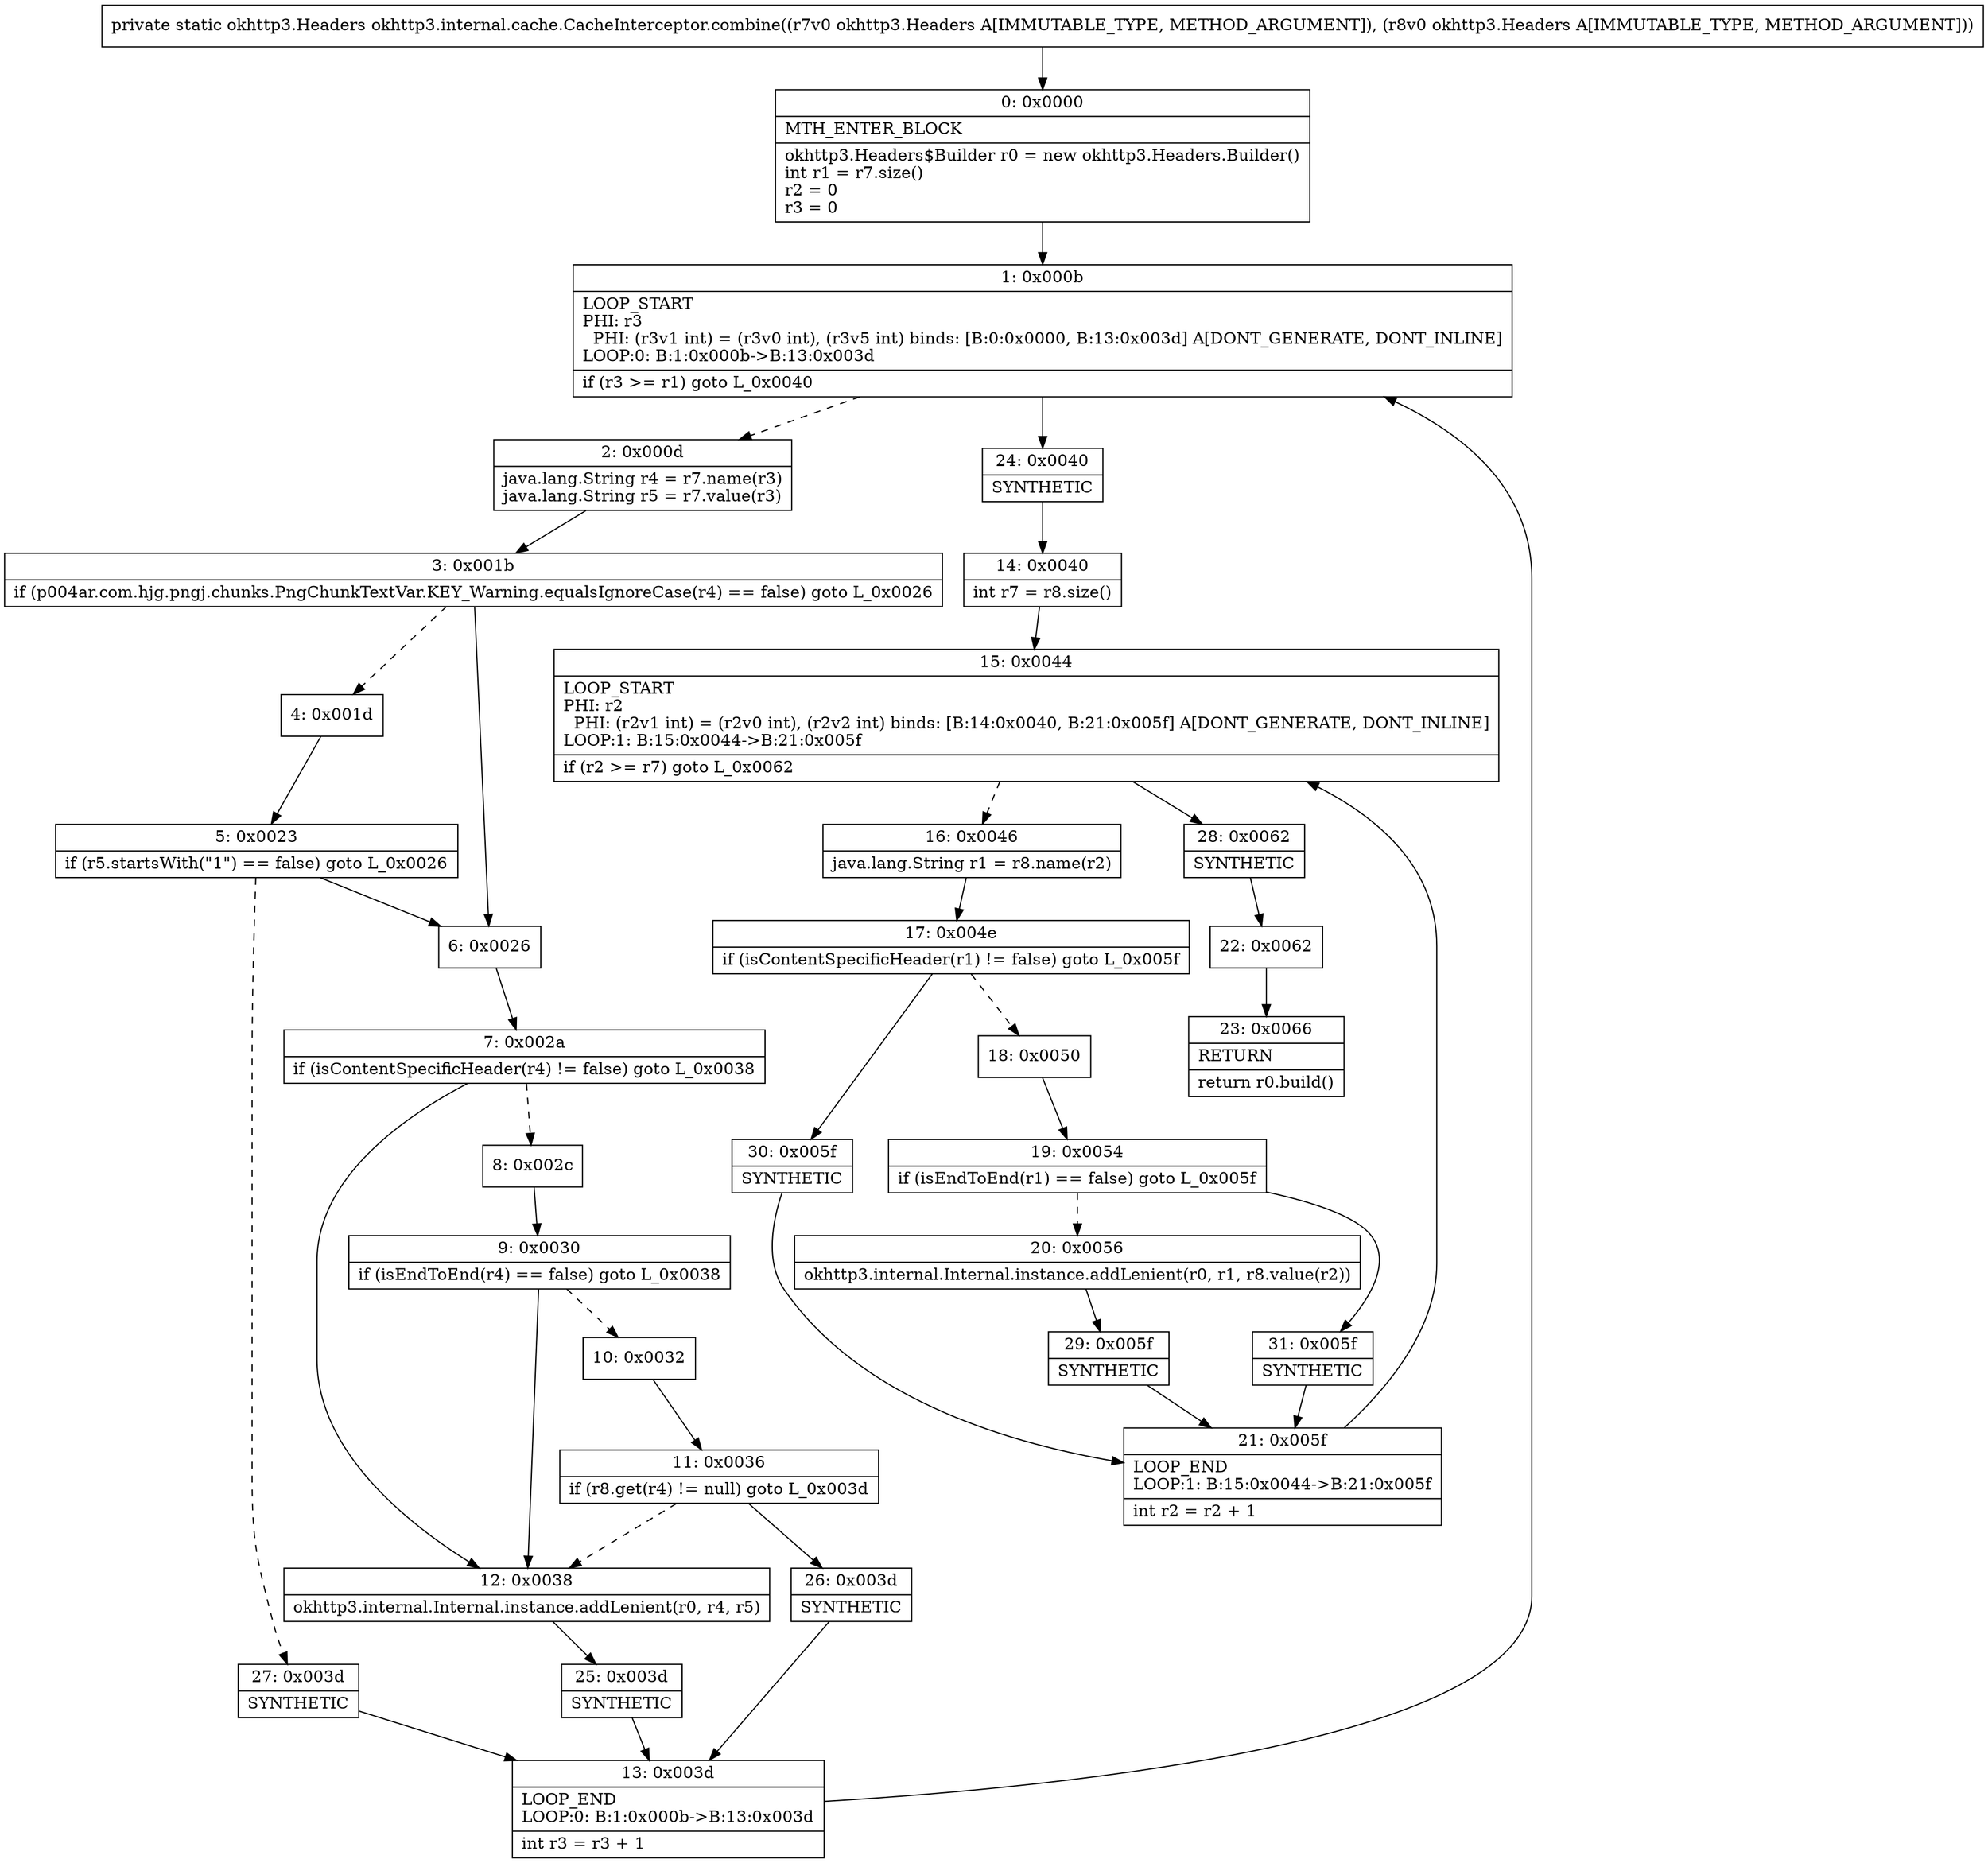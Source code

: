 digraph "CFG forokhttp3.internal.cache.CacheInterceptor.combine(Lokhttp3\/Headers;Lokhttp3\/Headers;)Lokhttp3\/Headers;" {
Node_0 [shape=record,label="{0\:\ 0x0000|MTH_ENTER_BLOCK\l|okhttp3.Headers$Builder r0 = new okhttp3.Headers.Builder()\lint r1 = r7.size()\lr2 = 0\lr3 = 0\l}"];
Node_1 [shape=record,label="{1\:\ 0x000b|LOOP_START\lPHI: r3 \l  PHI: (r3v1 int) = (r3v0 int), (r3v5 int) binds: [B:0:0x0000, B:13:0x003d] A[DONT_GENERATE, DONT_INLINE]\lLOOP:0: B:1:0x000b\-\>B:13:0x003d\l|if (r3 \>= r1) goto L_0x0040\l}"];
Node_2 [shape=record,label="{2\:\ 0x000d|java.lang.String r4 = r7.name(r3)\ljava.lang.String r5 = r7.value(r3)\l}"];
Node_3 [shape=record,label="{3\:\ 0x001b|if (p004ar.com.hjg.pngj.chunks.PngChunkTextVar.KEY_Warning.equalsIgnoreCase(r4) == false) goto L_0x0026\l}"];
Node_4 [shape=record,label="{4\:\ 0x001d}"];
Node_5 [shape=record,label="{5\:\ 0x0023|if (r5.startsWith(\"1\") == false) goto L_0x0026\l}"];
Node_6 [shape=record,label="{6\:\ 0x0026}"];
Node_7 [shape=record,label="{7\:\ 0x002a|if (isContentSpecificHeader(r4) != false) goto L_0x0038\l}"];
Node_8 [shape=record,label="{8\:\ 0x002c}"];
Node_9 [shape=record,label="{9\:\ 0x0030|if (isEndToEnd(r4) == false) goto L_0x0038\l}"];
Node_10 [shape=record,label="{10\:\ 0x0032}"];
Node_11 [shape=record,label="{11\:\ 0x0036|if (r8.get(r4) != null) goto L_0x003d\l}"];
Node_12 [shape=record,label="{12\:\ 0x0038|okhttp3.internal.Internal.instance.addLenient(r0, r4, r5)\l}"];
Node_13 [shape=record,label="{13\:\ 0x003d|LOOP_END\lLOOP:0: B:1:0x000b\-\>B:13:0x003d\l|int r3 = r3 + 1\l}"];
Node_14 [shape=record,label="{14\:\ 0x0040|int r7 = r8.size()\l}"];
Node_15 [shape=record,label="{15\:\ 0x0044|LOOP_START\lPHI: r2 \l  PHI: (r2v1 int) = (r2v0 int), (r2v2 int) binds: [B:14:0x0040, B:21:0x005f] A[DONT_GENERATE, DONT_INLINE]\lLOOP:1: B:15:0x0044\-\>B:21:0x005f\l|if (r2 \>= r7) goto L_0x0062\l}"];
Node_16 [shape=record,label="{16\:\ 0x0046|java.lang.String r1 = r8.name(r2)\l}"];
Node_17 [shape=record,label="{17\:\ 0x004e|if (isContentSpecificHeader(r1) != false) goto L_0x005f\l}"];
Node_18 [shape=record,label="{18\:\ 0x0050}"];
Node_19 [shape=record,label="{19\:\ 0x0054|if (isEndToEnd(r1) == false) goto L_0x005f\l}"];
Node_20 [shape=record,label="{20\:\ 0x0056|okhttp3.internal.Internal.instance.addLenient(r0, r1, r8.value(r2))\l}"];
Node_21 [shape=record,label="{21\:\ 0x005f|LOOP_END\lLOOP:1: B:15:0x0044\-\>B:21:0x005f\l|int r2 = r2 + 1\l}"];
Node_22 [shape=record,label="{22\:\ 0x0062}"];
Node_23 [shape=record,label="{23\:\ 0x0066|RETURN\l|return r0.build()\l}"];
Node_24 [shape=record,label="{24\:\ 0x0040|SYNTHETIC\l}"];
Node_25 [shape=record,label="{25\:\ 0x003d|SYNTHETIC\l}"];
Node_26 [shape=record,label="{26\:\ 0x003d|SYNTHETIC\l}"];
Node_27 [shape=record,label="{27\:\ 0x003d|SYNTHETIC\l}"];
Node_28 [shape=record,label="{28\:\ 0x0062|SYNTHETIC\l}"];
Node_29 [shape=record,label="{29\:\ 0x005f|SYNTHETIC\l}"];
Node_30 [shape=record,label="{30\:\ 0x005f|SYNTHETIC\l}"];
Node_31 [shape=record,label="{31\:\ 0x005f|SYNTHETIC\l}"];
MethodNode[shape=record,label="{private static okhttp3.Headers okhttp3.internal.cache.CacheInterceptor.combine((r7v0 okhttp3.Headers A[IMMUTABLE_TYPE, METHOD_ARGUMENT]), (r8v0 okhttp3.Headers A[IMMUTABLE_TYPE, METHOD_ARGUMENT])) }"];
MethodNode -> Node_0;
Node_0 -> Node_1;
Node_1 -> Node_2[style=dashed];
Node_1 -> Node_24;
Node_2 -> Node_3;
Node_3 -> Node_4[style=dashed];
Node_3 -> Node_6;
Node_4 -> Node_5;
Node_5 -> Node_6;
Node_5 -> Node_27[style=dashed];
Node_6 -> Node_7;
Node_7 -> Node_8[style=dashed];
Node_7 -> Node_12;
Node_8 -> Node_9;
Node_9 -> Node_10[style=dashed];
Node_9 -> Node_12;
Node_10 -> Node_11;
Node_11 -> Node_12[style=dashed];
Node_11 -> Node_26;
Node_12 -> Node_25;
Node_13 -> Node_1;
Node_14 -> Node_15;
Node_15 -> Node_16[style=dashed];
Node_15 -> Node_28;
Node_16 -> Node_17;
Node_17 -> Node_18[style=dashed];
Node_17 -> Node_30;
Node_18 -> Node_19;
Node_19 -> Node_20[style=dashed];
Node_19 -> Node_31;
Node_20 -> Node_29;
Node_21 -> Node_15;
Node_22 -> Node_23;
Node_24 -> Node_14;
Node_25 -> Node_13;
Node_26 -> Node_13;
Node_27 -> Node_13;
Node_28 -> Node_22;
Node_29 -> Node_21;
Node_30 -> Node_21;
Node_31 -> Node_21;
}

